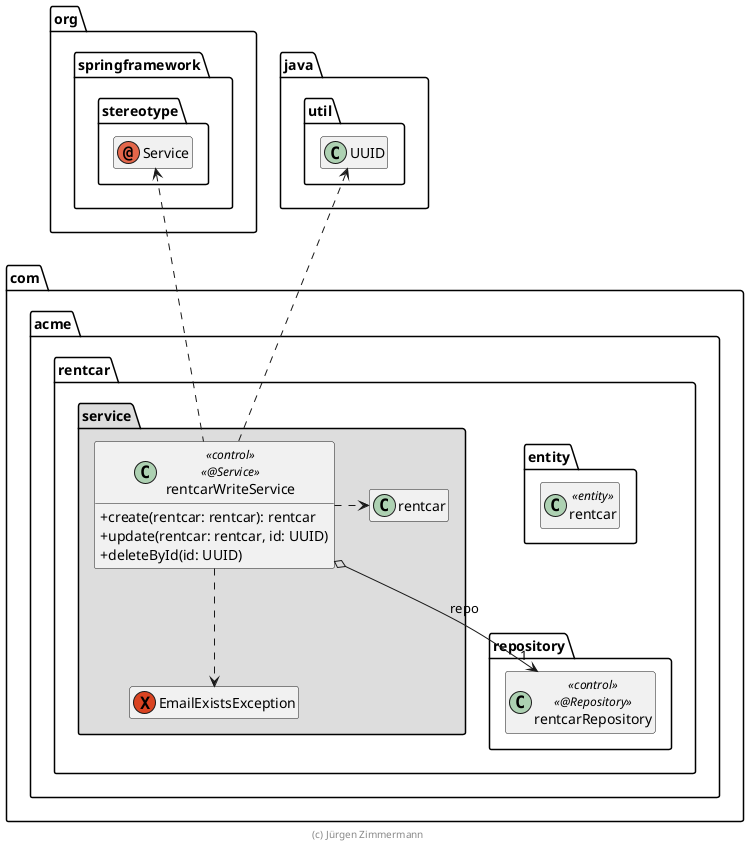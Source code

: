' Copyright (C) 2019 - present Juergen Zimmermann, Hochschule Karlsruhe
'
' This program is free software: you can redistribute it and/or modify
' it under the terms of the GNU General Public License as published by
' the Free Software Foundation, either version 3 of the License, or
' (at your option) any later version.
'
' This program is distributed in the hope that it will be useful,
' but WITHOUT ANY WARRANTY; without even the implied warranty of
' MERCHANTABILITY or FITNESS FOR A PARTICULAR PURPOSE.  See the
' GNU General Public License for more details.
'
' You should have received a copy of the GNU General Public License
' along with this program.  If not, see <https://www.gnu.org/licenses/>.
@startuml rentcarWriteService

skinparam classAttributeIconSize 0

package org.springframework.stereotype {
    annotation Service
}

package java.util {
    class UUID
}

package com.acme.rentcar {
    package entity {
        class rentcar << entity >>
    }

    package repository {
        class rentcarRepository << control >> << @Repository >>
    }

    package service #DDDDDD {
        ' TODO Gradle: "exception" wird erst AsciiDoctor_plugin 5.x unterstuetzt
        exception EmailExistsException

        class rentcarWriteService << control >> << @Service >> {
            + create(rentcar: rentcar): rentcar
            + update(rentcar: rentcar, id: UUID)
            + deleteById(id: UUID)
        }

        rentcarWriteService o--> "1" rentcarRepository : repo

        rentcarWriteService .right.> rentcar
        rentcarWriteService .up.> Service
        rentcarWriteService .up.> UUID

        rentcarWriteService ..> EmailExistsException
    }
}

hide empty members

footer (c) Jürgen Zimmermann

@enduml

